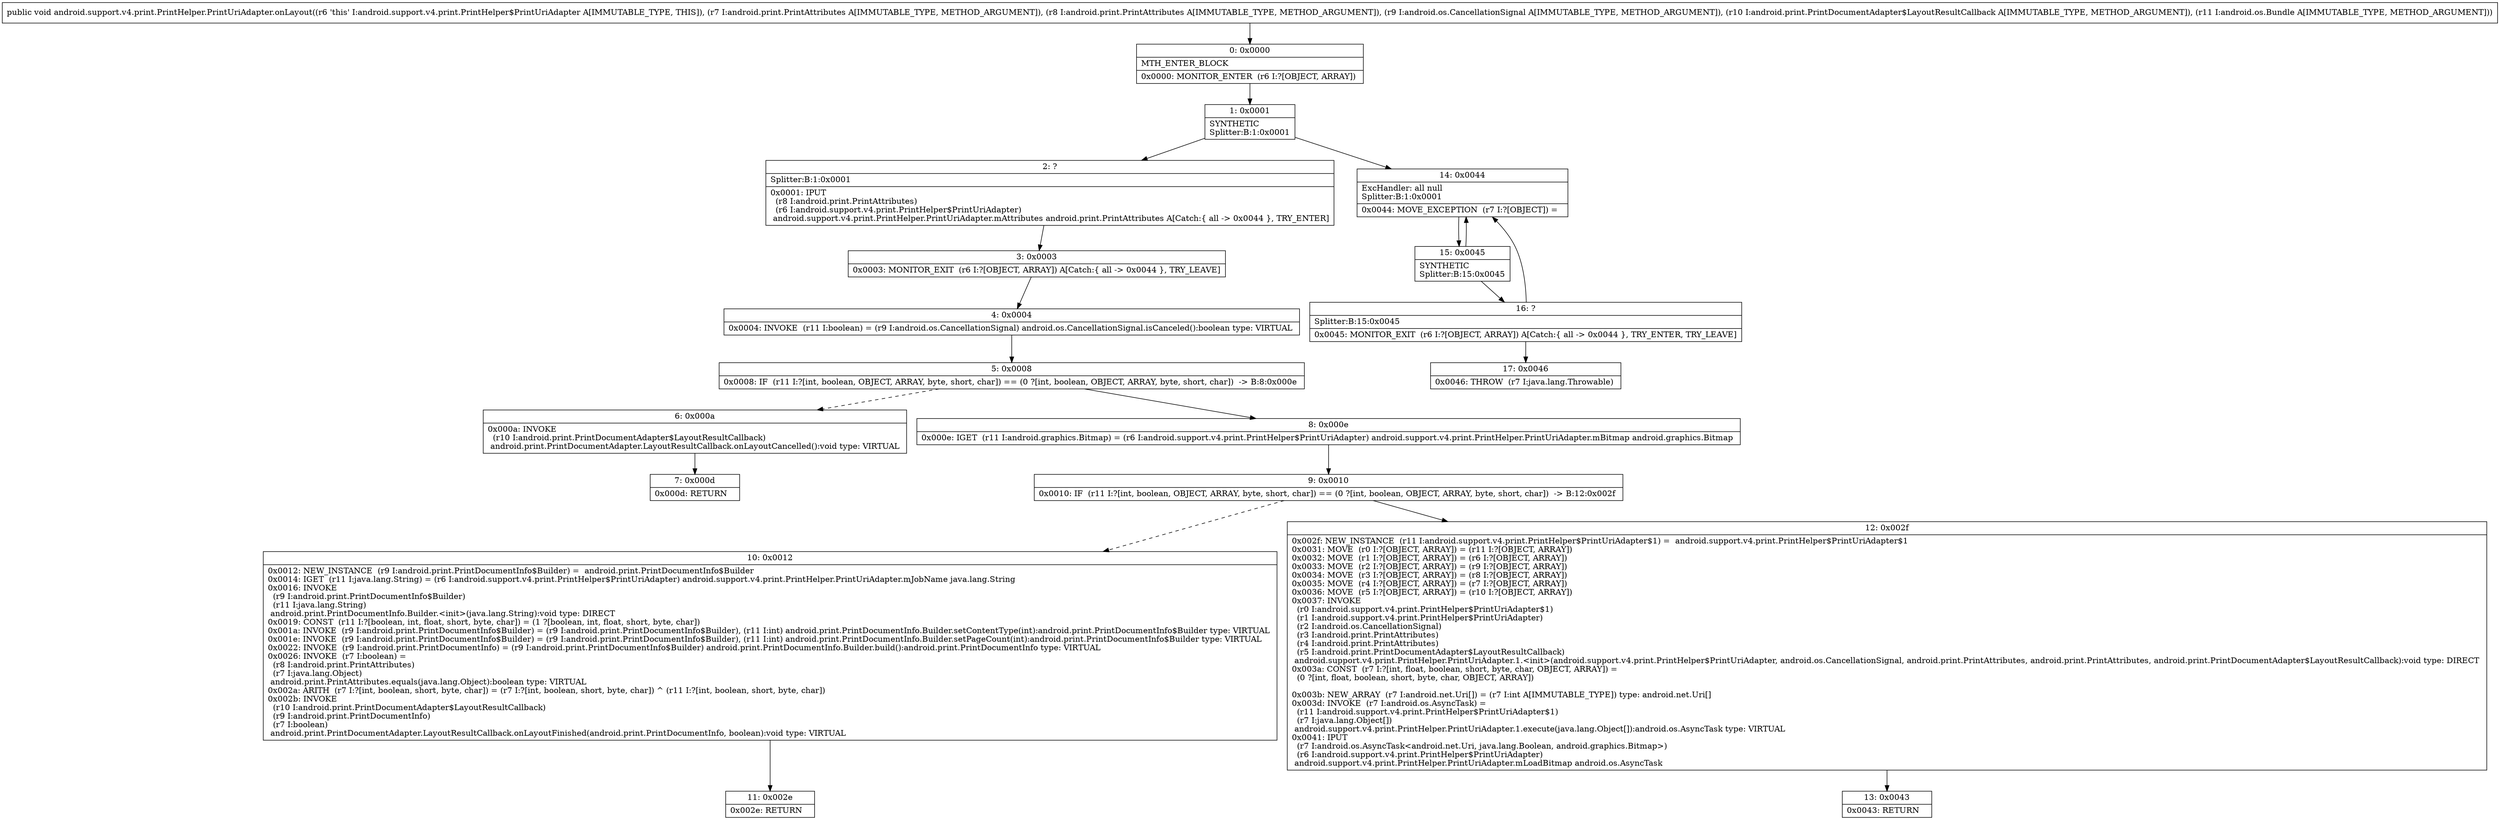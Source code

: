 digraph "CFG forandroid.support.v4.print.PrintHelper.PrintUriAdapter.onLayout(Landroid\/print\/PrintAttributes;Landroid\/print\/PrintAttributes;Landroid\/os\/CancellationSignal;Landroid\/print\/PrintDocumentAdapter$LayoutResultCallback;Landroid\/os\/Bundle;)V" {
Node_0 [shape=record,label="{0\:\ 0x0000|MTH_ENTER_BLOCK\l|0x0000: MONITOR_ENTER  (r6 I:?[OBJECT, ARRAY]) \l}"];
Node_1 [shape=record,label="{1\:\ 0x0001|SYNTHETIC\lSplitter:B:1:0x0001\l}"];
Node_2 [shape=record,label="{2\:\ ?|Splitter:B:1:0x0001\l|0x0001: IPUT  \l  (r8 I:android.print.PrintAttributes)\l  (r6 I:android.support.v4.print.PrintHelper$PrintUriAdapter)\l android.support.v4.print.PrintHelper.PrintUriAdapter.mAttributes android.print.PrintAttributes A[Catch:\{ all \-\> 0x0044 \}, TRY_ENTER]\l}"];
Node_3 [shape=record,label="{3\:\ 0x0003|0x0003: MONITOR_EXIT  (r6 I:?[OBJECT, ARRAY]) A[Catch:\{ all \-\> 0x0044 \}, TRY_LEAVE]\l}"];
Node_4 [shape=record,label="{4\:\ 0x0004|0x0004: INVOKE  (r11 I:boolean) = (r9 I:android.os.CancellationSignal) android.os.CancellationSignal.isCanceled():boolean type: VIRTUAL \l}"];
Node_5 [shape=record,label="{5\:\ 0x0008|0x0008: IF  (r11 I:?[int, boolean, OBJECT, ARRAY, byte, short, char]) == (0 ?[int, boolean, OBJECT, ARRAY, byte, short, char])  \-\> B:8:0x000e \l}"];
Node_6 [shape=record,label="{6\:\ 0x000a|0x000a: INVOKE  \l  (r10 I:android.print.PrintDocumentAdapter$LayoutResultCallback)\l android.print.PrintDocumentAdapter.LayoutResultCallback.onLayoutCancelled():void type: VIRTUAL \l}"];
Node_7 [shape=record,label="{7\:\ 0x000d|0x000d: RETURN   \l}"];
Node_8 [shape=record,label="{8\:\ 0x000e|0x000e: IGET  (r11 I:android.graphics.Bitmap) = (r6 I:android.support.v4.print.PrintHelper$PrintUriAdapter) android.support.v4.print.PrintHelper.PrintUriAdapter.mBitmap android.graphics.Bitmap \l}"];
Node_9 [shape=record,label="{9\:\ 0x0010|0x0010: IF  (r11 I:?[int, boolean, OBJECT, ARRAY, byte, short, char]) == (0 ?[int, boolean, OBJECT, ARRAY, byte, short, char])  \-\> B:12:0x002f \l}"];
Node_10 [shape=record,label="{10\:\ 0x0012|0x0012: NEW_INSTANCE  (r9 I:android.print.PrintDocumentInfo$Builder) =  android.print.PrintDocumentInfo$Builder \l0x0014: IGET  (r11 I:java.lang.String) = (r6 I:android.support.v4.print.PrintHelper$PrintUriAdapter) android.support.v4.print.PrintHelper.PrintUriAdapter.mJobName java.lang.String \l0x0016: INVOKE  \l  (r9 I:android.print.PrintDocumentInfo$Builder)\l  (r11 I:java.lang.String)\l android.print.PrintDocumentInfo.Builder.\<init\>(java.lang.String):void type: DIRECT \l0x0019: CONST  (r11 I:?[boolean, int, float, short, byte, char]) = (1 ?[boolean, int, float, short, byte, char]) \l0x001a: INVOKE  (r9 I:android.print.PrintDocumentInfo$Builder) = (r9 I:android.print.PrintDocumentInfo$Builder), (r11 I:int) android.print.PrintDocumentInfo.Builder.setContentType(int):android.print.PrintDocumentInfo$Builder type: VIRTUAL \l0x001e: INVOKE  (r9 I:android.print.PrintDocumentInfo$Builder) = (r9 I:android.print.PrintDocumentInfo$Builder), (r11 I:int) android.print.PrintDocumentInfo.Builder.setPageCount(int):android.print.PrintDocumentInfo$Builder type: VIRTUAL \l0x0022: INVOKE  (r9 I:android.print.PrintDocumentInfo) = (r9 I:android.print.PrintDocumentInfo$Builder) android.print.PrintDocumentInfo.Builder.build():android.print.PrintDocumentInfo type: VIRTUAL \l0x0026: INVOKE  (r7 I:boolean) = \l  (r8 I:android.print.PrintAttributes)\l  (r7 I:java.lang.Object)\l android.print.PrintAttributes.equals(java.lang.Object):boolean type: VIRTUAL \l0x002a: ARITH  (r7 I:?[int, boolean, short, byte, char]) = (r7 I:?[int, boolean, short, byte, char]) ^ (r11 I:?[int, boolean, short, byte, char]) \l0x002b: INVOKE  \l  (r10 I:android.print.PrintDocumentAdapter$LayoutResultCallback)\l  (r9 I:android.print.PrintDocumentInfo)\l  (r7 I:boolean)\l android.print.PrintDocumentAdapter.LayoutResultCallback.onLayoutFinished(android.print.PrintDocumentInfo, boolean):void type: VIRTUAL \l}"];
Node_11 [shape=record,label="{11\:\ 0x002e|0x002e: RETURN   \l}"];
Node_12 [shape=record,label="{12\:\ 0x002f|0x002f: NEW_INSTANCE  (r11 I:android.support.v4.print.PrintHelper$PrintUriAdapter$1) =  android.support.v4.print.PrintHelper$PrintUriAdapter$1 \l0x0031: MOVE  (r0 I:?[OBJECT, ARRAY]) = (r11 I:?[OBJECT, ARRAY]) \l0x0032: MOVE  (r1 I:?[OBJECT, ARRAY]) = (r6 I:?[OBJECT, ARRAY]) \l0x0033: MOVE  (r2 I:?[OBJECT, ARRAY]) = (r9 I:?[OBJECT, ARRAY]) \l0x0034: MOVE  (r3 I:?[OBJECT, ARRAY]) = (r8 I:?[OBJECT, ARRAY]) \l0x0035: MOVE  (r4 I:?[OBJECT, ARRAY]) = (r7 I:?[OBJECT, ARRAY]) \l0x0036: MOVE  (r5 I:?[OBJECT, ARRAY]) = (r10 I:?[OBJECT, ARRAY]) \l0x0037: INVOKE  \l  (r0 I:android.support.v4.print.PrintHelper$PrintUriAdapter$1)\l  (r1 I:android.support.v4.print.PrintHelper$PrintUriAdapter)\l  (r2 I:android.os.CancellationSignal)\l  (r3 I:android.print.PrintAttributes)\l  (r4 I:android.print.PrintAttributes)\l  (r5 I:android.print.PrintDocumentAdapter$LayoutResultCallback)\l android.support.v4.print.PrintHelper.PrintUriAdapter.1.\<init\>(android.support.v4.print.PrintHelper$PrintUriAdapter, android.os.CancellationSignal, android.print.PrintAttributes, android.print.PrintAttributes, android.print.PrintDocumentAdapter$LayoutResultCallback):void type: DIRECT \l0x003a: CONST  (r7 I:?[int, float, boolean, short, byte, char, OBJECT, ARRAY]) = \l  (0 ?[int, float, boolean, short, byte, char, OBJECT, ARRAY])\l \l0x003b: NEW_ARRAY  (r7 I:android.net.Uri[]) = (r7 I:int A[IMMUTABLE_TYPE]) type: android.net.Uri[] \l0x003d: INVOKE  (r7 I:android.os.AsyncTask) = \l  (r11 I:android.support.v4.print.PrintHelper$PrintUriAdapter$1)\l  (r7 I:java.lang.Object[])\l android.support.v4.print.PrintHelper.PrintUriAdapter.1.execute(java.lang.Object[]):android.os.AsyncTask type: VIRTUAL \l0x0041: IPUT  \l  (r7 I:android.os.AsyncTask\<android.net.Uri, java.lang.Boolean, android.graphics.Bitmap\>)\l  (r6 I:android.support.v4.print.PrintHelper$PrintUriAdapter)\l android.support.v4.print.PrintHelper.PrintUriAdapter.mLoadBitmap android.os.AsyncTask \l}"];
Node_13 [shape=record,label="{13\:\ 0x0043|0x0043: RETURN   \l}"];
Node_14 [shape=record,label="{14\:\ 0x0044|ExcHandler: all null\lSplitter:B:1:0x0001\l|0x0044: MOVE_EXCEPTION  (r7 I:?[OBJECT]) =  \l}"];
Node_15 [shape=record,label="{15\:\ 0x0045|SYNTHETIC\lSplitter:B:15:0x0045\l}"];
Node_16 [shape=record,label="{16\:\ ?|Splitter:B:15:0x0045\l|0x0045: MONITOR_EXIT  (r6 I:?[OBJECT, ARRAY]) A[Catch:\{ all \-\> 0x0044 \}, TRY_ENTER, TRY_LEAVE]\l}"];
Node_17 [shape=record,label="{17\:\ 0x0046|0x0046: THROW  (r7 I:java.lang.Throwable) \l}"];
MethodNode[shape=record,label="{public void android.support.v4.print.PrintHelper.PrintUriAdapter.onLayout((r6 'this' I:android.support.v4.print.PrintHelper$PrintUriAdapter A[IMMUTABLE_TYPE, THIS]), (r7 I:android.print.PrintAttributes A[IMMUTABLE_TYPE, METHOD_ARGUMENT]), (r8 I:android.print.PrintAttributes A[IMMUTABLE_TYPE, METHOD_ARGUMENT]), (r9 I:android.os.CancellationSignal A[IMMUTABLE_TYPE, METHOD_ARGUMENT]), (r10 I:android.print.PrintDocumentAdapter$LayoutResultCallback A[IMMUTABLE_TYPE, METHOD_ARGUMENT]), (r11 I:android.os.Bundle A[IMMUTABLE_TYPE, METHOD_ARGUMENT])) }"];
MethodNode -> Node_0;
Node_0 -> Node_1;
Node_1 -> Node_2;
Node_1 -> Node_14;
Node_2 -> Node_3;
Node_3 -> Node_4;
Node_4 -> Node_5;
Node_5 -> Node_6[style=dashed];
Node_5 -> Node_8;
Node_6 -> Node_7;
Node_8 -> Node_9;
Node_9 -> Node_10[style=dashed];
Node_9 -> Node_12;
Node_10 -> Node_11;
Node_12 -> Node_13;
Node_14 -> Node_15;
Node_15 -> Node_16;
Node_15 -> Node_14;
Node_16 -> Node_17;
Node_16 -> Node_14;
}

